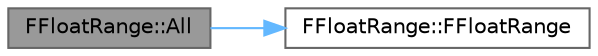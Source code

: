 digraph "FFloatRange::All"
{
 // INTERACTIVE_SVG=YES
 // LATEX_PDF_SIZE
  bgcolor="transparent";
  edge [fontname=Helvetica,fontsize=10,labelfontname=Helvetica,labelfontsize=10];
  node [fontname=Helvetica,fontsize=10,shape=box,height=0.2,width=0.4];
  rankdir="LR";
  Node1 [id="Node000001",label="FFloatRange::All",height=0.2,width=0.4,color="gray40", fillcolor="grey60", style="filled", fontcolor="black",tooltip=" "];
  Node1 -> Node2 [id="edge1_Node000001_Node000002",color="steelblue1",style="solid",tooltip=" "];
  Node2 [id="Node000002",label="FFloatRange::FFloatRange",height=0.2,width=0.4,color="grey40", fillcolor="white", style="filled",URL="$d4/d7b/structFFloatRange.html#a0ebbdef2d1b8ee8fa2090eabc8cecf86",tooltip=" "];
}
